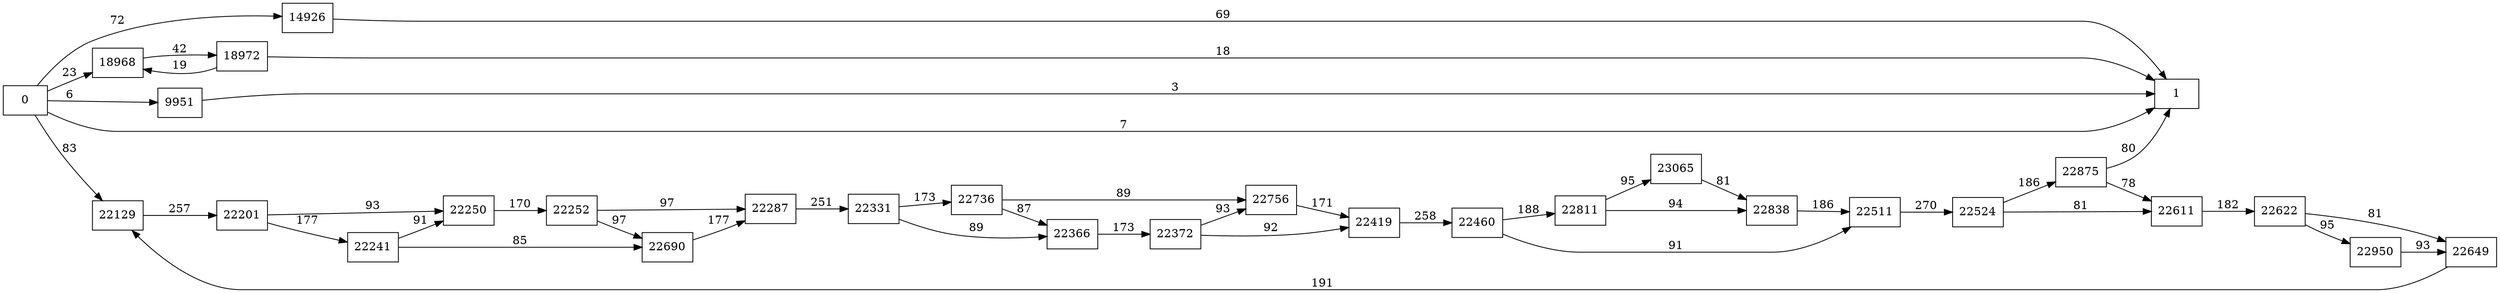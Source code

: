 digraph {
	graph [rankdir=LR]
	node [shape=rectangle]
	9951 -> 1 [label=3]
	14926 -> 1 [label=69]
	18968 -> 18972 [label=42]
	18972 -> 18968 [label=19]
	18972 -> 1 [label=18]
	22129 -> 22201 [label=257]
	22201 -> 22241 [label=177]
	22201 -> 22250 [label=93]
	22241 -> 22250 [label=91]
	22241 -> 22690 [label=85]
	22250 -> 22252 [label=170]
	22252 -> 22287 [label=97]
	22252 -> 22690 [label=97]
	22287 -> 22331 [label=251]
	22331 -> 22366 [label=89]
	22331 -> 22736 [label=173]
	22366 -> 22372 [label=173]
	22372 -> 22419 [label=92]
	22372 -> 22756 [label=93]
	22419 -> 22460 [label=258]
	22460 -> 22511 [label=91]
	22460 -> 22811 [label=188]
	22511 -> 22524 [label=270]
	22524 -> 22611 [label=81]
	22524 -> 22875 [label=186]
	22611 -> 22622 [label=182]
	22622 -> 22649 [label=81]
	22622 -> 22950 [label=95]
	22649 -> 22129 [label=191]
	22690 -> 22287 [label=177]
	22736 -> 22366 [label=87]
	22736 -> 22756 [label=89]
	22756 -> 22419 [label=171]
	22811 -> 22838 [label=94]
	22811 -> 23065 [label=95]
	22838 -> 22511 [label=186]
	22875 -> 22611 [label=78]
	22875 -> 1 [label=80]
	22950 -> 22649 [label=93]
	23065 -> 22838 [label=81]
	0 -> 1 [label=7]
	0 -> 9951 [label=6]
	0 -> 14926 [label=72]
	0 -> 18968 [label=23]
	0 -> 22129 [label=83]
}
